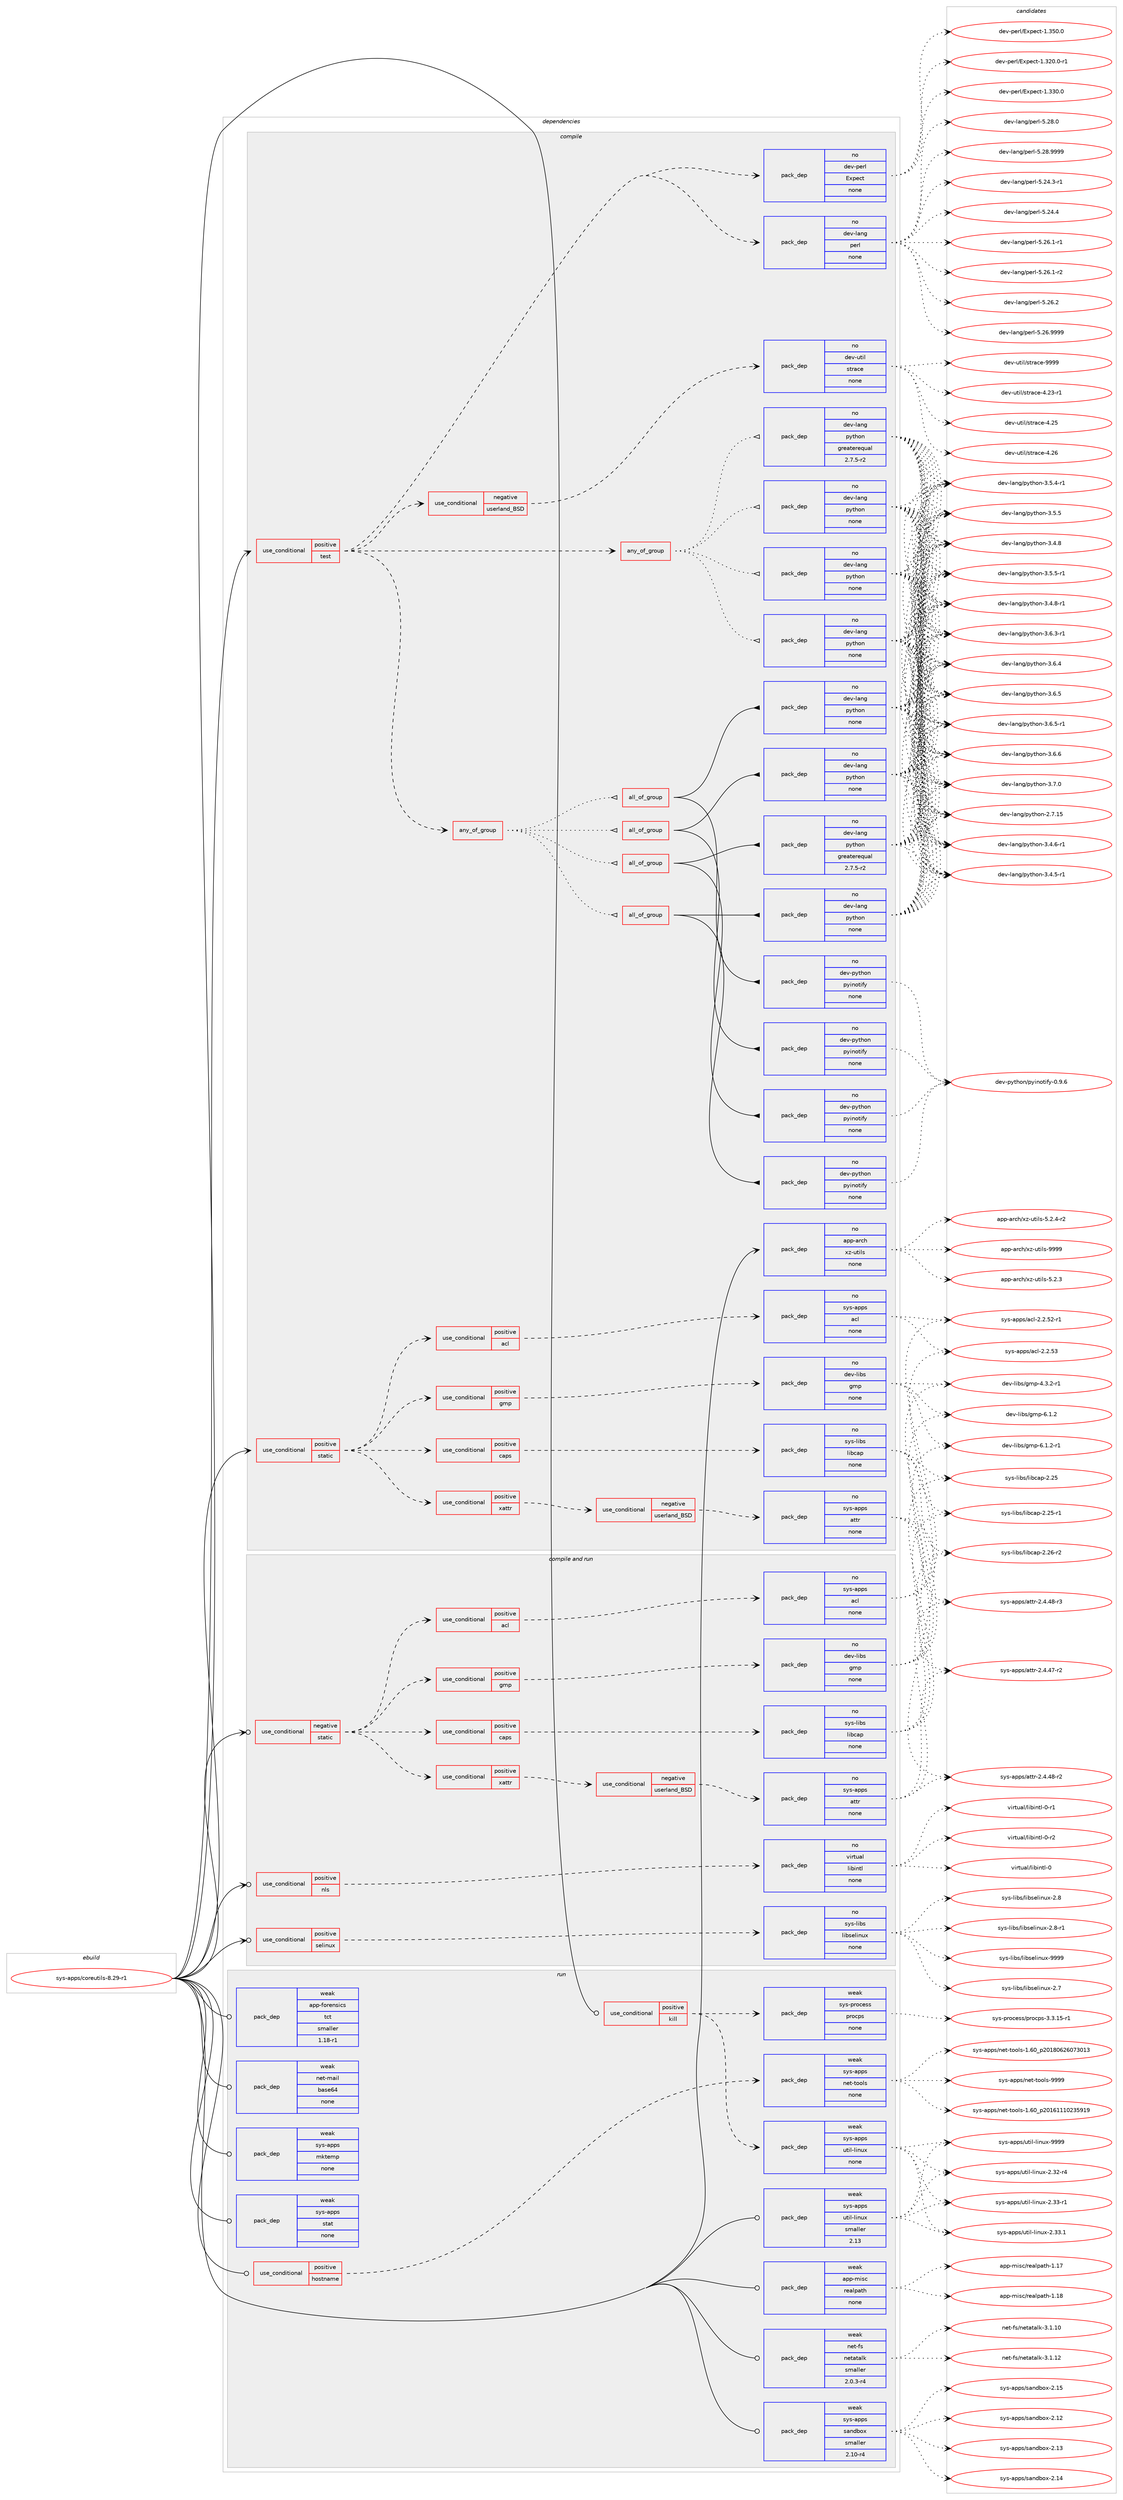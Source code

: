 digraph prolog {

# *************
# Graph options
# *************

newrank=true;
concentrate=true;
compound=true;
graph [rankdir=LR,fontname=Helvetica,fontsize=10,ranksep=1.5];#, ranksep=2.5, nodesep=0.2];
edge  [arrowhead=vee];
node  [fontname=Helvetica,fontsize=10];

# **********
# The ebuild
# **********

subgraph cluster_leftcol {
color=gray;
rank=same;
label=<<i>ebuild</i>>;
id [label="sys-apps/coreutils-8.29-r1", color=red, width=4, href="../sys-apps/coreutils-8.29-r1.svg"];
}

# ****************
# The dependencies
# ****************

subgraph cluster_midcol {
color=gray;
label=<<i>dependencies</i>>;
subgraph cluster_compile {
fillcolor="#eeeeee";
style=filled;
label=<<i>compile</i>>;
subgraph cond943 {
dependency6401 [label=<<TABLE BORDER="0" CELLBORDER="1" CELLSPACING="0" CELLPADDING="4"><TR><TD ROWSPAN="3" CELLPADDING="10">use_conditional</TD></TR><TR><TD>positive</TD></TR><TR><TD>static</TD></TR></TABLE>>, shape=none, color=red];
subgraph cond944 {
dependency6402 [label=<<TABLE BORDER="0" CELLBORDER="1" CELLSPACING="0" CELLPADDING="4"><TR><TD ROWSPAN="3" CELLPADDING="10">use_conditional</TD></TR><TR><TD>positive</TD></TR><TR><TD>acl</TD></TR></TABLE>>, shape=none, color=red];
subgraph pack5321 {
dependency6403 [label=<<TABLE BORDER="0" CELLBORDER="1" CELLSPACING="0" CELLPADDING="4" WIDTH="220"><TR><TD ROWSPAN="6" CELLPADDING="30">pack_dep</TD></TR><TR><TD WIDTH="110">no</TD></TR><TR><TD>sys-apps</TD></TR><TR><TD>acl</TD></TR><TR><TD>none</TD></TR><TR><TD></TD></TR></TABLE>>, shape=none, color=blue];
}
dependency6402:e -> dependency6403:w [weight=20,style="dashed",arrowhead="vee"];
}
dependency6401:e -> dependency6402:w [weight=20,style="dashed",arrowhead="vee"];
subgraph cond945 {
dependency6404 [label=<<TABLE BORDER="0" CELLBORDER="1" CELLSPACING="0" CELLPADDING="4"><TR><TD ROWSPAN="3" CELLPADDING="10">use_conditional</TD></TR><TR><TD>positive</TD></TR><TR><TD>caps</TD></TR></TABLE>>, shape=none, color=red];
subgraph pack5322 {
dependency6405 [label=<<TABLE BORDER="0" CELLBORDER="1" CELLSPACING="0" CELLPADDING="4" WIDTH="220"><TR><TD ROWSPAN="6" CELLPADDING="30">pack_dep</TD></TR><TR><TD WIDTH="110">no</TD></TR><TR><TD>sys-libs</TD></TR><TR><TD>libcap</TD></TR><TR><TD>none</TD></TR><TR><TD></TD></TR></TABLE>>, shape=none, color=blue];
}
dependency6404:e -> dependency6405:w [weight=20,style="dashed",arrowhead="vee"];
}
dependency6401:e -> dependency6404:w [weight=20,style="dashed",arrowhead="vee"];
subgraph cond946 {
dependency6406 [label=<<TABLE BORDER="0" CELLBORDER="1" CELLSPACING="0" CELLPADDING="4"><TR><TD ROWSPAN="3" CELLPADDING="10">use_conditional</TD></TR><TR><TD>positive</TD></TR><TR><TD>gmp</TD></TR></TABLE>>, shape=none, color=red];
subgraph pack5323 {
dependency6407 [label=<<TABLE BORDER="0" CELLBORDER="1" CELLSPACING="0" CELLPADDING="4" WIDTH="220"><TR><TD ROWSPAN="6" CELLPADDING="30">pack_dep</TD></TR><TR><TD WIDTH="110">no</TD></TR><TR><TD>dev-libs</TD></TR><TR><TD>gmp</TD></TR><TR><TD>none</TD></TR><TR><TD></TD></TR></TABLE>>, shape=none, color=blue];
}
dependency6406:e -> dependency6407:w [weight=20,style="dashed",arrowhead="vee"];
}
dependency6401:e -> dependency6406:w [weight=20,style="dashed",arrowhead="vee"];
subgraph cond947 {
dependency6408 [label=<<TABLE BORDER="0" CELLBORDER="1" CELLSPACING="0" CELLPADDING="4"><TR><TD ROWSPAN="3" CELLPADDING="10">use_conditional</TD></TR><TR><TD>positive</TD></TR><TR><TD>xattr</TD></TR></TABLE>>, shape=none, color=red];
subgraph cond948 {
dependency6409 [label=<<TABLE BORDER="0" CELLBORDER="1" CELLSPACING="0" CELLPADDING="4"><TR><TD ROWSPAN="3" CELLPADDING="10">use_conditional</TD></TR><TR><TD>negative</TD></TR><TR><TD>userland_BSD</TD></TR></TABLE>>, shape=none, color=red];
subgraph pack5324 {
dependency6410 [label=<<TABLE BORDER="0" CELLBORDER="1" CELLSPACING="0" CELLPADDING="4" WIDTH="220"><TR><TD ROWSPAN="6" CELLPADDING="30">pack_dep</TD></TR><TR><TD WIDTH="110">no</TD></TR><TR><TD>sys-apps</TD></TR><TR><TD>attr</TD></TR><TR><TD>none</TD></TR><TR><TD></TD></TR></TABLE>>, shape=none, color=blue];
}
dependency6409:e -> dependency6410:w [weight=20,style="dashed",arrowhead="vee"];
}
dependency6408:e -> dependency6409:w [weight=20,style="dashed",arrowhead="vee"];
}
dependency6401:e -> dependency6408:w [weight=20,style="dashed",arrowhead="vee"];
}
id:e -> dependency6401:w [weight=20,style="solid",arrowhead="vee"];
subgraph cond949 {
dependency6411 [label=<<TABLE BORDER="0" CELLBORDER="1" CELLSPACING="0" CELLPADDING="4"><TR><TD ROWSPAN="3" CELLPADDING="10">use_conditional</TD></TR><TR><TD>positive</TD></TR><TR><TD>test</TD></TR></TABLE>>, shape=none, color=red];
subgraph pack5325 {
dependency6412 [label=<<TABLE BORDER="0" CELLBORDER="1" CELLSPACING="0" CELLPADDING="4" WIDTH="220"><TR><TD ROWSPAN="6" CELLPADDING="30">pack_dep</TD></TR><TR><TD WIDTH="110">no</TD></TR><TR><TD>dev-lang</TD></TR><TR><TD>perl</TD></TR><TR><TD>none</TD></TR><TR><TD></TD></TR></TABLE>>, shape=none, color=blue];
}
dependency6411:e -> dependency6412:w [weight=20,style="dashed",arrowhead="vee"];
subgraph pack5326 {
dependency6413 [label=<<TABLE BORDER="0" CELLBORDER="1" CELLSPACING="0" CELLPADDING="4" WIDTH="220"><TR><TD ROWSPAN="6" CELLPADDING="30">pack_dep</TD></TR><TR><TD WIDTH="110">no</TD></TR><TR><TD>dev-perl</TD></TR><TR><TD>Expect</TD></TR><TR><TD>none</TD></TR><TR><TD></TD></TR></TABLE>>, shape=none, color=blue];
}
dependency6411:e -> dependency6413:w [weight=20,style="dashed",arrowhead="vee"];
subgraph cond950 {
dependency6414 [label=<<TABLE BORDER="0" CELLBORDER="1" CELLSPACING="0" CELLPADDING="4"><TR><TD ROWSPAN="3" CELLPADDING="10">use_conditional</TD></TR><TR><TD>negative</TD></TR><TR><TD>userland_BSD</TD></TR></TABLE>>, shape=none, color=red];
subgraph pack5327 {
dependency6415 [label=<<TABLE BORDER="0" CELLBORDER="1" CELLSPACING="0" CELLPADDING="4" WIDTH="220"><TR><TD ROWSPAN="6" CELLPADDING="30">pack_dep</TD></TR><TR><TD WIDTH="110">no</TD></TR><TR><TD>dev-util</TD></TR><TR><TD>strace</TD></TR><TR><TD>none</TD></TR><TR><TD></TD></TR></TABLE>>, shape=none, color=blue];
}
dependency6414:e -> dependency6415:w [weight=20,style="dashed",arrowhead="vee"];
}
dependency6411:e -> dependency6414:w [weight=20,style="dashed",arrowhead="vee"];
subgraph any136 {
dependency6416 [label=<<TABLE BORDER="0" CELLBORDER="1" CELLSPACING="0" CELLPADDING="4"><TR><TD CELLPADDING="10">any_of_group</TD></TR></TABLE>>, shape=none, color=red];subgraph pack5328 {
dependency6417 [label=<<TABLE BORDER="0" CELLBORDER="1" CELLSPACING="0" CELLPADDING="4" WIDTH="220"><TR><TD ROWSPAN="6" CELLPADDING="30">pack_dep</TD></TR><TR><TD WIDTH="110">no</TD></TR><TR><TD>dev-lang</TD></TR><TR><TD>python</TD></TR><TR><TD>none</TD></TR><TR><TD></TD></TR></TABLE>>, shape=none, color=blue];
}
dependency6416:e -> dependency6417:w [weight=20,style="dotted",arrowhead="oinv"];
subgraph pack5329 {
dependency6418 [label=<<TABLE BORDER="0" CELLBORDER="1" CELLSPACING="0" CELLPADDING="4" WIDTH="220"><TR><TD ROWSPAN="6" CELLPADDING="30">pack_dep</TD></TR><TR><TD WIDTH="110">no</TD></TR><TR><TD>dev-lang</TD></TR><TR><TD>python</TD></TR><TR><TD>none</TD></TR><TR><TD></TD></TR></TABLE>>, shape=none, color=blue];
}
dependency6416:e -> dependency6418:w [weight=20,style="dotted",arrowhead="oinv"];
subgraph pack5330 {
dependency6419 [label=<<TABLE BORDER="0" CELLBORDER="1" CELLSPACING="0" CELLPADDING="4" WIDTH="220"><TR><TD ROWSPAN="6" CELLPADDING="30">pack_dep</TD></TR><TR><TD WIDTH="110">no</TD></TR><TR><TD>dev-lang</TD></TR><TR><TD>python</TD></TR><TR><TD>none</TD></TR><TR><TD></TD></TR></TABLE>>, shape=none, color=blue];
}
dependency6416:e -> dependency6419:w [weight=20,style="dotted",arrowhead="oinv"];
subgraph pack5331 {
dependency6420 [label=<<TABLE BORDER="0" CELLBORDER="1" CELLSPACING="0" CELLPADDING="4" WIDTH="220"><TR><TD ROWSPAN="6" CELLPADDING="30">pack_dep</TD></TR><TR><TD WIDTH="110">no</TD></TR><TR><TD>dev-lang</TD></TR><TR><TD>python</TD></TR><TR><TD>greaterequal</TD></TR><TR><TD>2.7.5-r2</TD></TR></TABLE>>, shape=none, color=blue];
}
dependency6416:e -> dependency6420:w [weight=20,style="dotted",arrowhead="oinv"];
}
dependency6411:e -> dependency6416:w [weight=20,style="dashed",arrowhead="vee"];
subgraph any137 {
dependency6421 [label=<<TABLE BORDER="0" CELLBORDER="1" CELLSPACING="0" CELLPADDING="4"><TR><TD CELLPADDING="10">any_of_group</TD></TR></TABLE>>, shape=none, color=red];subgraph all4 {
dependency6422 [label=<<TABLE BORDER="0" CELLBORDER="1" CELLSPACING="0" CELLPADDING="4"><TR><TD CELLPADDING="10">all_of_group</TD></TR></TABLE>>, shape=none, color=red];subgraph pack5332 {
dependency6423 [label=<<TABLE BORDER="0" CELLBORDER="1" CELLSPACING="0" CELLPADDING="4" WIDTH="220"><TR><TD ROWSPAN="6" CELLPADDING="30">pack_dep</TD></TR><TR><TD WIDTH="110">no</TD></TR><TR><TD>dev-lang</TD></TR><TR><TD>python</TD></TR><TR><TD>none</TD></TR><TR><TD></TD></TR></TABLE>>, shape=none, color=blue];
}
dependency6422:e -> dependency6423:w [weight=20,style="solid",arrowhead="inv"];
subgraph pack5333 {
dependency6424 [label=<<TABLE BORDER="0" CELLBORDER="1" CELLSPACING="0" CELLPADDING="4" WIDTH="220"><TR><TD ROWSPAN="6" CELLPADDING="30">pack_dep</TD></TR><TR><TD WIDTH="110">no</TD></TR><TR><TD>dev-python</TD></TR><TR><TD>pyinotify</TD></TR><TR><TD>none</TD></TR><TR><TD></TD></TR></TABLE>>, shape=none, color=blue];
}
dependency6422:e -> dependency6424:w [weight=20,style="solid",arrowhead="inv"];
}
dependency6421:e -> dependency6422:w [weight=20,style="dotted",arrowhead="oinv"];
subgraph all5 {
dependency6425 [label=<<TABLE BORDER="0" CELLBORDER="1" CELLSPACING="0" CELLPADDING="4"><TR><TD CELLPADDING="10">all_of_group</TD></TR></TABLE>>, shape=none, color=red];subgraph pack5334 {
dependency6426 [label=<<TABLE BORDER="0" CELLBORDER="1" CELLSPACING="0" CELLPADDING="4" WIDTH="220"><TR><TD ROWSPAN="6" CELLPADDING="30">pack_dep</TD></TR><TR><TD WIDTH="110">no</TD></TR><TR><TD>dev-lang</TD></TR><TR><TD>python</TD></TR><TR><TD>none</TD></TR><TR><TD></TD></TR></TABLE>>, shape=none, color=blue];
}
dependency6425:e -> dependency6426:w [weight=20,style="solid",arrowhead="inv"];
subgraph pack5335 {
dependency6427 [label=<<TABLE BORDER="0" CELLBORDER="1" CELLSPACING="0" CELLPADDING="4" WIDTH="220"><TR><TD ROWSPAN="6" CELLPADDING="30">pack_dep</TD></TR><TR><TD WIDTH="110">no</TD></TR><TR><TD>dev-python</TD></TR><TR><TD>pyinotify</TD></TR><TR><TD>none</TD></TR><TR><TD></TD></TR></TABLE>>, shape=none, color=blue];
}
dependency6425:e -> dependency6427:w [weight=20,style="solid",arrowhead="inv"];
}
dependency6421:e -> dependency6425:w [weight=20,style="dotted",arrowhead="oinv"];
subgraph all6 {
dependency6428 [label=<<TABLE BORDER="0" CELLBORDER="1" CELLSPACING="0" CELLPADDING="4"><TR><TD CELLPADDING="10">all_of_group</TD></TR></TABLE>>, shape=none, color=red];subgraph pack5336 {
dependency6429 [label=<<TABLE BORDER="0" CELLBORDER="1" CELLSPACING="0" CELLPADDING="4" WIDTH="220"><TR><TD ROWSPAN="6" CELLPADDING="30">pack_dep</TD></TR><TR><TD WIDTH="110">no</TD></TR><TR><TD>dev-lang</TD></TR><TR><TD>python</TD></TR><TR><TD>none</TD></TR><TR><TD></TD></TR></TABLE>>, shape=none, color=blue];
}
dependency6428:e -> dependency6429:w [weight=20,style="solid",arrowhead="inv"];
subgraph pack5337 {
dependency6430 [label=<<TABLE BORDER="0" CELLBORDER="1" CELLSPACING="0" CELLPADDING="4" WIDTH="220"><TR><TD ROWSPAN="6" CELLPADDING="30">pack_dep</TD></TR><TR><TD WIDTH="110">no</TD></TR><TR><TD>dev-python</TD></TR><TR><TD>pyinotify</TD></TR><TR><TD>none</TD></TR><TR><TD></TD></TR></TABLE>>, shape=none, color=blue];
}
dependency6428:e -> dependency6430:w [weight=20,style="solid",arrowhead="inv"];
}
dependency6421:e -> dependency6428:w [weight=20,style="dotted",arrowhead="oinv"];
subgraph all7 {
dependency6431 [label=<<TABLE BORDER="0" CELLBORDER="1" CELLSPACING="0" CELLPADDING="4"><TR><TD CELLPADDING="10">all_of_group</TD></TR></TABLE>>, shape=none, color=red];subgraph pack5338 {
dependency6432 [label=<<TABLE BORDER="0" CELLBORDER="1" CELLSPACING="0" CELLPADDING="4" WIDTH="220"><TR><TD ROWSPAN="6" CELLPADDING="30">pack_dep</TD></TR><TR><TD WIDTH="110">no</TD></TR><TR><TD>dev-lang</TD></TR><TR><TD>python</TD></TR><TR><TD>greaterequal</TD></TR><TR><TD>2.7.5-r2</TD></TR></TABLE>>, shape=none, color=blue];
}
dependency6431:e -> dependency6432:w [weight=20,style="solid",arrowhead="inv"];
subgraph pack5339 {
dependency6433 [label=<<TABLE BORDER="0" CELLBORDER="1" CELLSPACING="0" CELLPADDING="4" WIDTH="220"><TR><TD ROWSPAN="6" CELLPADDING="30">pack_dep</TD></TR><TR><TD WIDTH="110">no</TD></TR><TR><TD>dev-python</TD></TR><TR><TD>pyinotify</TD></TR><TR><TD>none</TD></TR><TR><TD></TD></TR></TABLE>>, shape=none, color=blue];
}
dependency6431:e -> dependency6433:w [weight=20,style="solid",arrowhead="inv"];
}
dependency6421:e -> dependency6431:w [weight=20,style="dotted",arrowhead="oinv"];
}
dependency6411:e -> dependency6421:w [weight=20,style="dashed",arrowhead="vee"];
}
id:e -> dependency6411:w [weight=20,style="solid",arrowhead="vee"];
subgraph pack5340 {
dependency6434 [label=<<TABLE BORDER="0" CELLBORDER="1" CELLSPACING="0" CELLPADDING="4" WIDTH="220"><TR><TD ROWSPAN="6" CELLPADDING="30">pack_dep</TD></TR><TR><TD WIDTH="110">no</TD></TR><TR><TD>app-arch</TD></TR><TR><TD>xz-utils</TD></TR><TR><TD>none</TD></TR><TR><TD></TD></TR></TABLE>>, shape=none, color=blue];
}
id:e -> dependency6434:w [weight=20,style="solid",arrowhead="vee"];
}
subgraph cluster_compileandrun {
fillcolor="#eeeeee";
style=filled;
label=<<i>compile and run</i>>;
subgraph cond951 {
dependency6435 [label=<<TABLE BORDER="0" CELLBORDER="1" CELLSPACING="0" CELLPADDING="4"><TR><TD ROWSPAN="3" CELLPADDING="10">use_conditional</TD></TR><TR><TD>negative</TD></TR><TR><TD>static</TD></TR></TABLE>>, shape=none, color=red];
subgraph cond952 {
dependency6436 [label=<<TABLE BORDER="0" CELLBORDER="1" CELLSPACING="0" CELLPADDING="4"><TR><TD ROWSPAN="3" CELLPADDING="10">use_conditional</TD></TR><TR><TD>positive</TD></TR><TR><TD>acl</TD></TR></TABLE>>, shape=none, color=red];
subgraph pack5341 {
dependency6437 [label=<<TABLE BORDER="0" CELLBORDER="1" CELLSPACING="0" CELLPADDING="4" WIDTH="220"><TR><TD ROWSPAN="6" CELLPADDING="30">pack_dep</TD></TR><TR><TD WIDTH="110">no</TD></TR><TR><TD>sys-apps</TD></TR><TR><TD>acl</TD></TR><TR><TD>none</TD></TR><TR><TD></TD></TR></TABLE>>, shape=none, color=blue];
}
dependency6436:e -> dependency6437:w [weight=20,style="dashed",arrowhead="vee"];
}
dependency6435:e -> dependency6436:w [weight=20,style="dashed",arrowhead="vee"];
subgraph cond953 {
dependency6438 [label=<<TABLE BORDER="0" CELLBORDER="1" CELLSPACING="0" CELLPADDING="4"><TR><TD ROWSPAN="3" CELLPADDING="10">use_conditional</TD></TR><TR><TD>positive</TD></TR><TR><TD>caps</TD></TR></TABLE>>, shape=none, color=red];
subgraph pack5342 {
dependency6439 [label=<<TABLE BORDER="0" CELLBORDER="1" CELLSPACING="0" CELLPADDING="4" WIDTH="220"><TR><TD ROWSPAN="6" CELLPADDING="30">pack_dep</TD></TR><TR><TD WIDTH="110">no</TD></TR><TR><TD>sys-libs</TD></TR><TR><TD>libcap</TD></TR><TR><TD>none</TD></TR><TR><TD></TD></TR></TABLE>>, shape=none, color=blue];
}
dependency6438:e -> dependency6439:w [weight=20,style="dashed",arrowhead="vee"];
}
dependency6435:e -> dependency6438:w [weight=20,style="dashed",arrowhead="vee"];
subgraph cond954 {
dependency6440 [label=<<TABLE BORDER="0" CELLBORDER="1" CELLSPACING="0" CELLPADDING="4"><TR><TD ROWSPAN="3" CELLPADDING="10">use_conditional</TD></TR><TR><TD>positive</TD></TR><TR><TD>gmp</TD></TR></TABLE>>, shape=none, color=red];
subgraph pack5343 {
dependency6441 [label=<<TABLE BORDER="0" CELLBORDER="1" CELLSPACING="0" CELLPADDING="4" WIDTH="220"><TR><TD ROWSPAN="6" CELLPADDING="30">pack_dep</TD></TR><TR><TD WIDTH="110">no</TD></TR><TR><TD>dev-libs</TD></TR><TR><TD>gmp</TD></TR><TR><TD>none</TD></TR><TR><TD></TD></TR></TABLE>>, shape=none, color=blue];
}
dependency6440:e -> dependency6441:w [weight=20,style="dashed",arrowhead="vee"];
}
dependency6435:e -> dependency6440:w [weight=20,style="dashed",arrowhead="vee"];
subgraph cond955 {
dependency6442 [label=<<TABLE BORDER="0" CELLBORDER="1" CELLSPACING="0" CELLPADDING="4"><TR><TD ROWSPAN="3" CELLPADDING="10">use_conditional</TD></TR><TR><TD>positive</TD></TR><TR><TD>xattr</TD></TR></TABLE>>, shape=none, color=red];
subgraph cond956 {
dependency6443 [label=<<TABLE BORDER="0" CELLBORDER="1" CELLSPACING="0" CELLPADDING="4"><TR><TD ROWSPAN="3" CELLPADDING="10">use_conditional</TD></TR><TR><TD>negative</TD></TR><TR><TD>userland_BSD</TD></TR></TABLE>>, shape=none, color=red];
subgraph pack5344 {
dependency6444 [label=<<TABLE BORDER="0" CELLBORDER="1" CELLSPACING="0" CELLPADDING="4" WIDTH="220"><TR><TD ROWSPAN="6" CELLPADDING="30">pack_dep</TD></TR><TR><TD WIDTH="110">no</TD></TR><TR><TD>sys-apps</TD></TR><TR><TD>attr</TD></TR><TR><TD>none</TD></TR><TR><TD></TD></TR></TABLE>>, shape=none, color=blue];
}
dependency6443:e -> dependency6444:w [weight=20,style="dashed",arrowhead="vee"];
}
dependency6442:e -> dependency6443:w [weight=20,style="dashed",arrowhead="vee"];
}
dependency6435:e -> dependency6442:w [weight=20,style="dashed",arrowhead="vee"];
}
id:e -> dependency6435:w [weight=20,style="solid",arrowhead="odotvee"];
subgraph cond957 {
dependency6445 [label=<<TABLE BORDER="0" CELLBORDER="1" CELLSPACING="0" CELLPADDING="4"><TR><TD ROWSPAN="3" CELLPADDING="10">use_conditional</TD></TR><TR><TD>positive</TD></TR><TR><TD>nls</TD></TR></TABLE>>, shape=none, color=red];
subgraph pack5345 {
dependency6446 [label=<<TABLE BORDER="0" CELLBORDER="1" CELLSPACING="0" CELLPADDING="4" WIDTH="220"><TR><TD ROWSPAN="6" CELLPADDING="30">pack_dep</TD></TR><TR><TD WIDTH="110">no</TD></TR><TR><TD>virtual</TD></TR><TR><TD>libintl</TD></TR><TR><TD>none</TD></TR><TR><TD></TD></TR></TABLE>>, shape=none, color=blue];
}
dependency6445:e -> dependency6446:w [weight=20,style="dashed",arrowhead="vee"];
}
id:e -> dependency6445:w [weight=20,style="solid",arrowhead="odotvee"];
subgraph cond958 {
dependency6447 [label=<<TABLE BORDER="0" CELLBORDER="1" CELLSPACING="0" CELLPADDING="4"><TR><TD ROWSPAN="3" CELLPADDING="10">use_conditional</TD></TR><TR><TD>positive</TD></TR><TR><TD>selinux</TD></TR></TABLE>>, shape=none, color=red];
subgraph pack5346 {
dependency6448 [label=<<TABLE BORDER="0" CELLBORDER="1" CELLSPACING="0" CELLPADDING="4" WIDTH="220"><TR><TD ROWSPAN="6" CELLPADDING="30">pack_dep</TD></TR><TR><TD WIDTH="110">no</TD></TR><TR><TD>sys-libs</TD></TR><TR><TD>libselinux</TD></TR><TR><TD>none</TD></TR><TR><TD></TD></TR></TABLE>>, shape=none, color=blue];
}
dependency6447:e -> dependency6448:w [weight=20,style="dashed",arrowhead="vee"];
}
id:e -> dependency6447:w [weight=20,style="solid",arrowhead="odotvee"];
}
subgraph cluster_run {
fillcolor="#eeeeee";
style=filled;
label=<<i>run</i>>;
subgraph cond959 {
dependency6449 [label=<<TABLE BORDER="0" CELLBORDER="1" CELLSPACING="0" CELLPADDING="4"><TR><TD ROWSPAN="3" CELLPADDING="10">use_conditional</TD></TR><TR><TD>positive</TD></TR><TR><TD>hostname</TD></TR></TABLE>>, shape=none, color=red];
subgraph pack5347 {
dependency6450 [label=<<TABLE BORDER="0" CELLBORDER="1" CELLSPACING="0" CELLPADDING="4" WIDTH="220"><TR><TD ROWSPAN="6" CELLPADDING="30">pack_dep</TD></TR><TR><TD WIDTH="110">weak</TD></TR><TR><TD>sys-apps</TD></TR><TR><TD>net-tools</TD></TR><TR><TD>none</TD></TR><TR><TD></TD></TR></TABLE>>, shape=none, color=blue];
}
dependency6449:e -> dependency6450:w [weight=20,style="dashed",arrowhead="vee"];
}
id:e -> dependency6449:w [weight=20,style="solid",arrowhead="odot"];
subgraph cond960 {
dependency6451 [label=<<TABLE BORDER="0" CELLBORDER="1" CELLSPACING="0" CELLPADDING="4"><TR><TD ROWSPAN="3" CELLPADDING="10">use_conditional</TD></TR><TR><TD>positive</TD></TR><TR><TD>kill</TD></TR></TABLE>>, shape=none, color=red];
subgraph pack5348 {
dependency6452 [label=<<TABLE BORDER="0" CELLBORDER="1" CELLSPACING="0" CELLPADDING="4" WIDTH="220"><TR><TD ROWSPAN="6" CELLPADDING="30">pack_dep</TD></TR><TR><TD WIDTH="110">weak</TD></TR><TR><TD>sys-apps</TD></TR><TR><TD>util-linux</TD></TR><TR><TD>none</TD></TR><TR><TD></TD></TR></TABLE>>, shape=none, color=blue];
}
dependency6451:e -> dependency6452:w [weight=20,style="dashed",arrowhead="vee"];
subgraph pack5349 {
dependency6453 [label=<<TABLE BORDER="0" CELLBORDER="1" CELLSPACING="0" CELLPADDING="4" WIDTH="220"><TR><TD ROWSPAN="6" CELLPADDING="30">pack_dep</TD></TR><TR><TD WIDTH="110">weak</TD></TR><TR><TD>sys-process</TD></TR><TR><TD>procps</TD></TR><TR><TD>none</TD></TR><TR><TD></TD></TR></TABLE>>, shape=none, color=blue];
}
dependency6451:e -> dependency6453:w [weight=20,style="dashed",arrowhead="vee"];
}
id:e -> dependency6451:w [weight=20,style="solid",arrowhead="odot"];
subgraph pack5350 {
dependency6454 [label=<<TABLE BORDER="0" CELLBORDER="1" CELLSPACING="0" CELLPADDING="4" WIDTH="220"><TR><TD ROWSPAN="6" CELLPADDING="30">pack_dep</TD></TR><TR><TD WIDTH="110">weak</TD></TR><TR><TD>app-forensics</TD></TR><TR><TD>tct</TD></TR><TR><TD>smaller</TD></TR><TR><TD>1.18-r1</TD></TR></TABLE>>, shape=none, color=blue];
}
id:e -> dependency6454:w [weight=20,style="solid",arrowhead="odot"];
subgraph pack5351 {
dependency6455 [label=<<TABLE BORDER="0" CELLBORDER="1" CELLSPACING="0" CELLPADDING="4" WIDTH="220"><TR><TD ROWSPAN="6" CELLPADDING="30">pack_dep</TD></TR><TR><TD WIDTH="110">weak</TD></TR><TR><TD>app-misc</TD></TR><TR><TD>realpath</TD></TR><TR><TD>none</TD></TR><TR><TD></TD></TR></TABLE>>, shape=none, color=blue];
}
id:e -> dependency6455:w [weight=20,style="solid",arrowhead="odot"];
subgraph pack5352 {
dependency6456 [label=<<TABLE BORDER="0" CELLBORDER="1" CELLSPACING="0" CELLPADDING="4" WIDTH="220"><TR><TD ROWSPAN="6" CELLPADDING="30">pack_dep</TD></TR><TR><TD WIDTH="110">weak</TD></TR><TR><TD>net-fs</TD></TR><TR><TD>netatalk</TD></TR><TR><TD>smaller</TD></TR><TR><TD>2.0.3-r4</TD></TR></TABLE>>, shape=none, color=blue];
}
id:e -> dependency6456:w [weight=20,style="solid",arrowhead="odot"];
subgraph pack5353 {
dependency6457 [label=<<TABLE BORDER="0" CELLBORDER="1" CELLSPACING="0" CELLPADDING="4" WIDTH="220"><TR><TD ROWSPAN="6" CELLPADDING="30">pack_dep</TD></TR><TR><TD WIDTH="110">weak</TD></TR><TR><TD>net-mail</TD></TR><TR><TD>base64</TD></TR><TR><TD>none</TD></TR><TR><TD></TD></TR></TABLE>>, shape=none, color=blue];
}
id:e -> dependency6457:w [weight=20,style="solid",arrowhead="odot"];
subgraph pack5354 {
dependency6458 [label=<<TABLE BORDER="0" CELLBORDER="1" CELLSPACING="0" CELLPADDING="4" WIDTH="220"><TR><TD ROWSPAN="6" CELLPADDING="30">pack_dep</TD></TR><TR><TD WIDTH="110">weak</TD></TR><TR><TD>sys-apps</TD></TR><TR><TD>mktemp</TD></TR><TR><TD>none</TD></TR><TR><TD></TD></TR></TABLE>>, shape=none, color=blue];
}
id:e -> dependency6458:w [weight=20,style="solid",arrowhead="odot"];
subgraph pack5355 {
dependency6459 [label=<<TABLE BORDER="0" CELLBORDER="1" CELLSPACING="0" CELLPADDING="4" WIDTH="220"><TR><TD ROWSPAN="6" CELLPADDING="30">pack_dep</TD></TR><TR><TD WIDTH="110">weak</TD></TR><TR><TD>sys-apps</TD></TR><TR><TD>sandbox</TD></TR><TR><TD>smaller</TD></TR><TR><TD>2.10-r4</TD></TR></TABLE>>, shape=none, color=blue];
}
id:e -> dependency6459:w [weight=20,style="solid",arrowhead="odot"];
subgraph pack5356 {
dependency6460 [label=<<TABLE BORDER="0" CELLBORDER="1" CELLSPACING="0" CELLPADDING="4" WIDTH="220"><TR><TD ROWSPAN="6" CELLPADDING="30">pack_dep</TD></TR><TR><TD WIDTH="110">weak</TD></TR><TR><TD>sys-apps</TD></TR><TR><TD>stat</TD></TR><TR><TD>none</TD></TR><TR><TD></TD></TR></TABLE>>, shape=none, color=blue];
}
id:e -> dependency6460:w [weight=20,style="solid",arrowhead="odot"];
subgraph pack5357 {
dependency6461 [label=<<TABLE BORDER="0" CELLBORDER="1" CELLSPACING="0" CELLPADDING="4" WIDTH="220"><TR><TD ROWSPAN="6" CELLPADDING="30">pack_dep</TD></TR><TR><TD WIDTH="110">weak</TD></TR><TR><TD>sys-apps</TD></TR><TR><TD>util-linux</TD></TR><TR><TD>smaller</TD></TR><TR><TD>2.13</TD></TR></TABLE>>, shape=none, color=blue];
}
id:e -> dependency6461:w [weight=20,style="solid",arrowhead="odot"];
}
}

# **************
# The candidates
# **************

subgraph cluster_choices {
rank=same;
color=gray;
label=<<i>candidates</i>>;

subgraph choice5321 {
color=black;
nodesep=1;
choice1151211154597112112115479799108455046504653504511449 [label="sys-apps/acl-2.2.52-r1", color=red, width=4,href="../sys-apps/acl-2.2.52-r1.svg"];
choice115121115459711211211547979910845504650465351 [label="sys-apps/acl-2.2.53", color=red, width=4,href="../sys-apps/acl-2.2.53.svg"];
dependency6403:e -> choice1151211154597112112115479799108455046504653504511449:w [style=dotted,weight="100"];
dependency6403:e -> choice115121115459711211211547979910845504650465351:w [style=dotted,weight="100"];
}
subgraph choice5322 {
color=black;
nodesep=1;
choice1151211154510810598115471081059899971124550465053 [label="sys-libs/libcap-2.25", color=red, width=4,href="../sys-libs/libcap-2.25.svg"];
choice11512111545108105981154710810598999711245504650534511449 [label="sys-libs/libcap-2.25-r1", color=red, width=4,href="../sys-libs/libcap-2.25-r1.svg"];
choice11512111545108105981154710810598999711245504650544511450 [label="sys-libs/libcap-2.26-r2", color=red, width=4,href="../sys-libs/libcap-2.26-r2.svg"];
dependency6405:e -> choice1151211154510810598115471081059899971124550465053:w [style=dotted,weight="100"];
dependency6405:e -> choice11512111545108105981154710810598999711245504650534511449:w [style=dotted,weight="100"];
dependency6405:e -> choice11512111545108105981154710810598999711245504650544511450:w [style=dotted,weight="100"];
}
subgraph choice5323 {
color=black;
nodesep=1;
choice1001011184510810598115471031091124552465146504511449 [label="dev-libs/gmp-4.3.2-r1", color=red, width=4,href="../dev-libs/gmp-4.3.2-r1.svg"];
choice100101118451081059811547103109112455446494650 [label="dev-libs/gmp-6.1.2", color=red, width=4,href="../dev-libs/gmp-6.1.2.svg"];
choice1001011184510810598115471031091124554464946504511449 [label="dev-libs/gmp-6.1.2-r1", color=red, width=4,href="../dev-libs/gmp-6.1.2-r1.svg"];
dependency6407:e -> choice1001011184510810598115471031091124552465146504511449:w [style=dotted,weight="100"];
dependency6407:e -> choice100101118451081059811547103109112455446494650:w [style=dotted,weight="100"];
dependency6407:e -> choice1001011184510810598115471031091124554464946504511449:w [style=dotted,weight="100"];
}
subgraph choice5324 {
color=black;
nodesep=1;
choice11512111545971121121154797116116114455046524652554511450 [label="sys-apps/attr-2.4.47-r2", color=red, width=4,href="../sys-apps/attr-2.4.47-r2.svg"];
choice11512111545971121121154797116116114455046524652564511450 [label="sys-apps/attr-2.4.48-r2", color=red, width=4,href="../sys-apps/attr-2.4.48-r2.svg"];
choice11512111545971121121154797116116114455046524652564511451 [label="sys-apps/attr-2.4.48-r3", color=red, width=4,href="../sys-apps/attr-2.4.48-r3.svg"];
dependency6410:e -> choice11512111545971121121154797116116114455046524652554511450:w [style=dotted,weight="100"];
dependency6410:e -> choice11512111545971121121154797116116114455046524652564511450:w [style=dotted,weight="100"];
dependency6410:e -> choice11512111545971121121154797116116114455046524652564511451:w [style=dotted,weight="100"];
}
subgraph choice5325 {
color=black;
nodesep=1;
choice100101118451089711010347112101114108455346505246514511449 [label="dev-lang/perl-5.24.3-r1", color=red, width=4,href="../dev-lang/perl-5.24.3-r1.svg"];
choice10010111845108971101034711210111410845534650524652 [label="dev-lang/perl-5.24.4", color=red, width=4,href="../dev-lang/perl-5.24.4.svg"];
choice100101118451089711010347112101114108455346505446494511449 [label="dev-lang/perl-5.26.1-r1", color=red, width=4,href="../dev-lang/perl-5.26.1-r1.svg"];
choice100101118451089711010347112101114108455346505446494511450 [label="dev-lang/perl-5.26.1-r2", color=red, width=4,href="../dev-lang/perl-5.26.1-r2.svg"];
choice10010111845108971101034711210111410845534650544650 [label="dev-lang/perl-5.26.2", color=red, width=4,href="../dev-lang/perl-5.26.2.svg"];
choice10010111845108971101034711210111410845534650544657575757 [label="dev-lang/perl-5.26.9999", color=red, width=4,href="../dev-lang/perl-5.26.9999.svg"];
choice10010111845108971101034711210111410845534650564648 [label="dev-lang/perl-5.28.0", color=red, width=4,href="../dev-lang/perl-5.28.0.svg"];
choice10010111845108971101034711210111410845534650564657575757 [label="dev-lang/perl-5.28.9999", color=red, width=4,href="../dev-lang/perl-5.28.9999.svg"];
dependency6412:e -> choice100101118451089711010347112101114108455346505246514511449:w [style=dotted,weight="100"];
dependency6412:e -> choice10010111845108971101034711210111410845534650524652:w [style=dotted,weight="100"];
dependency6412:e -> choice100101118451089711010347112101114108455346505446494511449:w [style=dotted,weight="100"];
dependency6412:e -> choice100101118451089711010347112101114108455346505446494511450:w [style=dotted,weight="100"];
dependency6412:e -> choice10010111845108971101034711210111410845534650544650:w [style=dotted,weight="100"];
dependency6412:e -> choice10010111845108971101034711210111410845534650544657575757:w [style=dotted,weight="100"];
dependency6412:e -> choice10010111845108971101034711210111410845534650564648:w [style=dotted,weight="100"];
dependency6412:e -> choice10010111845108971101034711210111410845534650564657575757:w [style=dotted,weight="100"];
}
subgraph choice5326 {
color=black;
nodesep=1;
choice1001011184511210111410847691201121019911645494651504846484511449 [label="dev-perl/Expect-1.320.0-r1", color=red, width=4,href="../dev-perl/Expect-1.320.0-r1.svg"];
choice100101118451121011141084769120112101991164549465151484648 [label="dev-perl/Expect-1.330.0", color=red, width=4,href="../dev-perl/Expect-1.330.0.svg"];
choice100101118451121011141084769120112101991164549465153484648 [label="dev-perl/Expect-1.350.0", color=red, width=4,href="../dev-perl/Expect-1.350.0.svg"];
dependency6413:e -> choice1001011184511210111410847691201121019911645494651504846484511449:w [style=dotted,weight="100"];
dependency6413:e -> choice100101118451121011141084769120112101991164549465151484648:w [style=dotted,weight="100"];
dependency6413:e -> choice100101118451121011141084769120112101991164549465153484648:w [style=dotted,weight="100"];
}
subgraph choice5327 {
color=black;
nodesep=1;
choice1001011184511711610510847115116114979910145524650514511449 [label="dev-util/strace-4.23-r1", color=red, width=4,href="../dev-util/strace-4.23-r1.svg"];
choice100101118451171161051084711511611497991014552465053 [label="dev-util/strace-4.25", color=red, width=4,href="../dev-util/strace-4.25.svg"];
choice100101118451171161051084711511611497991014552465054 [label="dev-util/strace-4.26", color=red, width=4,href="../dev-util/strace-4.26.svg"];
choice100101118451171161051084711511611497991014557575757 [label="dev-util/strace-9999", color=red, width=4,href="../dev-util/strace-9999.svg"];
dependency6415:e -> choice1001011184511711610510847115116114979910145524650514511449:w [style=dotted,weight="100"];
dependency6415:e -> choice100101118451171161051084711511611497991014552465053:w [style=dotted,weight="100"];
dependency6415:e -> choice100101118451171161051084711511611497991014552465054:w [style=dotted,weight="100"];
dependency6415:e -> choice100101118451171161051084711511611497991014557575757:w [style=dotted,weight="100"];
}
subgraph choice5328 {
color=black;
nodesep=1;
choice10010111845108971101034711212111610411111045504655464953 [label="dev-lang/python-2.7.15", color=red, width=4,href="../dev-lang/python-2.7.15.svg"];
choice1001011184510897110103471121211161041111104551465246534511449 [label="dev-lang/python-3.4.5-r1", color=red, width=4,href="../dev-lang/python-3.4.5-r1.svg"];
choice1001011184510897110103471121211161041111104551465246544511449 [label="dev-lang/python-3.4.6-r1", color=red, width=4,href="../dev-lang/python-3.4.6-r1.svg"];
choice100101118451089711010347112121116104111110455146524656 [label="dev-lang/python-3.4.8", color=red, width=4,href="../dev-lang/python-3.4.8.svg"];
choice1001011184510897110103471121211161041111104551465246564511449 [label="dev-lang/python-3.4.8-r1", color=red, width=4,href="../dev-lang/python-3.4.8-r1.svg"];
choice1001011184510897110103471121211161041111104551465346524511449 [label="dev-lang/python-3.5.4-r1", color=red, width=4,href="../dev-lang/python-3.5.4-r1.svg"];
choice100101118451089711010347112121116104111110455146534653 [label="dev-lang/python-3.5.5", color=red, width=4,href="../dev-lang/python-3.5.5.svg"];
choice1001011184510897110103471121211161041111104551465346534511449 [label="dev-lang/python-3.5.5-r1", color=red, width=4,href="../dev-lang/python-3.5.5-r1.svg"];
choice1001011184510897110103471121211161041111104551465446514511449 [label="dev-lang/python-3.6.3-r1", color=red, width=4,href="../dev-lang/python-3.6.3-r1.svg"];
choice100101118451089711010347112121116104111110455146544652 [label="dev-lang/python-3.6.4", color=red, width=4,href="../dev-lang/python-3.6.4.svg"];
choice100101118451089711010347112121116104111110455146544653 [label="dev-lang/python-3.6.5", color=red, width=4,href="../dev-lang/python-3.6.5.svg"];
choice1001011184510897110103471121211161041111104551465446534511449 [label="dev-lang/python-3.6.5-r1", color=red, width=4,href="../dev-lang/python-3.6.5-r1.svg"];
choice100101118451089711010347112121116104111110455146544654 [label="dev-lang/python-3.6.6", color=red, width=4,href="../dev-lang/python-3.6.6.svg"];
choice100101118451089711010347112121116104111110455146554648 [label="dev-lang/python-3.7.0", color=red, width=4,href="../dev-lang/python-3.7.0.svg"];
dependency6417:e -> choice10010111845108971101034711212111610411111045504655464953:w [style=dotted,weight="100"];
dependency6417:e -> choice1001011184510897110103471121211161041111104551465246534511449:w [style=dotted,weight="100"];
dependency6417:e -> choice1001011184510897110103471121211161041111104551465246544511449:w [style=dotted,weight="100"];
dependency6417:e -> choice100101118451089711010347112121116104111110455146524656:w [style=dotted,weight="100"];
dependency6417:e -> choice1001011184510897110103471121211161041111104551465246564511449:w [style=dotted,weight="100"];
dependency6417:e -> choice1001011184510897110103471121211161041111104551465346524511449:w [style=dotted,weight="100"];
dependency6417:e -> choice100101118451089711010347112121116104111110455146534653:w [style=dotted,weight="100"];
dependency6417:e -> choice1001011184510897110103471121211161041111104551465346534511449:w [style=dotted,weight="100"];
dependency6417:e -> choice1001011184510897110103471121211161041111104551465446514511449:w [style=dotted,weight="100"];
dependency6417:e -> choice100101118451089711010347112121116104111110455146544652:w [style=dotted,weight="100"];
dependency6417:e -> choice100101118451089711010347112121116104111110455146544653:w [style=dotted,weight="100"];
dependency6417:e -> choice1001011184510897110103471121211161041111104551465446534511449:w [style=dotted,weight="100"];
dependency6417:e -> choice100101118451089711010347112121116104111110455146544654:w [style=dotted,weight="100"];
dependency6417:e -> choice100101118451089711010347112121116104111110455146554648:w [style=dotted,weight="100"];
}
subgraph choice5329 {
color=black;
nodesep=1;
choice10010111845108971101034711212111610411111045504655464953 [label="dev-lang/python-2.7.15", color=red, width=4,href="../dev-lang/python-2.7.15.svg"];
choice1001011184510897110103471121211161041111104551465246534511449 [label="dev-lang/python-3.4.5-r1", color=red, width=4,href="../dev-lang/python-3.4.5-r1.svg"];
choice1001011184510897110103471121211161041111104551465246544511449 [label="dev-lang/python-3.4.6-r1", color=red, width=4,href="../dev-lang/python-3.4.6-r1.svg"];
choice100101118451089711010347112121116104111110455146524656 [label="dev-lang/python-3.4.8", color=red, width=4,href="../dev-lang/python-3.4.8.svg"];
choice1001011184510897110103471121211161041111104551465246564511449 [label="dev-lang/python-3.4.8-r1", color=red, width=4,href="../dev-lang/python-3.4.8-r1.svg"];
choice1001011184510897110103471121211161041111104551465346524511449 [label="dev-lang/python-3.5.4-r1", color=red, width=4,href="../dev-lang/python-3.5.4-r1.svg"];
choice100101118451089711010347112121116104111110455146534653 [label="dev-lang/python-3.5.5", color=red, width=4,href="../dev-lang/python-3.5.5.svg"];
choice1001011184510897110103471121211161041111104551465346534511449 [label="dev-lang/python-3.5.5-r1", color=red, width=4,href="../dev-lang/python-3.5.5-r1.svg"];
choice1001011184510897110103471121211161041111104551465446514511449 [label="dev-lang/python-3.6.3-r1", color=red, width=4,href="../dev-lang/python-3.6.3-r1.svg"];
choice100101118451089711010347112121116104111110455146544652 [label="dev-lang/python-3.6.4", color=red, width=4,href="../dev-lang/python-3.6.4.svg"];
choice100101118451089711010347112121116104111110455146544653 [label="dev-lang/python-3.6.5", color=red, width=4,href="../dev-lang/python-3.6.5.svg"];
choice1001011184510897110103471121211161041111104551465446534511449 [label="dev-lang/python-3.6.5-r1", color=red, width=4,href="../dev-lang/python-3.6.5-r1.svg"];
choice100101118451089711010347112121116104111110455146544654 [label="dev-lang/python-3.6.6", color=red, width=4,href="../dev-lang/python-3.6.6.svg"];
choice100101118451089711010347112121116104111110455146554648 [label="dev-lang/python-3.7.0", color=red, width=4,href="../dev-lang/python-3.7.0.svg"];
dependency6418:e -> choice10010111845108971101034711212111610411111045504655464953:w [style=dotted,weight="100"];
dependency6418:e -> choice1001011184510897110103471121211161041111104551465246534511449:w [style=dotted,weight="100"];
dependency6418:e -> choice1001011184510897110103471121211161041111104551465246544511449:w [style=dotted,weight="100"];
dependency6418:e -> choice100101118451089711010347112121116104111110455146524656:w [style=dotted,weight="100"];
dependency6418:e -> choice1001011184510897110103471121211161041111104551465246564511449:w [style=dotted,weight="100"];
dependency6418:e -> choice1001011184510897110103471121211161041111104551465346524511449:w [style=dotted,weight="100"];
dependency6418:e -> choice100101118451089711010347112121116104111110455146534653:w [style=dotted,weight="100"];
dependency6418:e -> choice1001011184510897110103471121211161041111104551465346534511449:w [style=dotted,weight="100"];
dependency6418:e -> choice1001011184510897110103471121211161041111104551465446514511449:w [style=dotted,weight="100"];
dependency6418:e -> choice100101118451089711010347112121116104111110455146544652:w [style=dotted,weight="100"];
dependency6418:e -> choice100101118451089711010347112121116104111110455146544653:w [style=dotted,weight="100"];
dependency6418:e -> choice1001011184510897110103471121211161041111104551465446534511449:w [style=dotted,weight="100"];
dependency6418:e -> choice100101118451089711010347112121116104111110455146544654:w [style=dotted,weight="100"];
dependency6418:e -> choice100101118451089711010347112121116104111110455146554648:w [style=dotted,weight="100"];
}
subgraph choice5330 {
color=black;
nodesep=1;
choice10010111845108971101034711212111610411111045504655464953 [label="dev-lang/python-2.7.15", color=red, width=4,href="../dev-lang/python-2.7.15.svg"];
choice1001011184510897110103471121211161041111104551465246534511449 [label="dev-lang/python-3.4.5-r1", color=red, width=4,href="../dev-lang/python-3.4.5-r1.svg"];
choice1001011184510897110103471121211161041111104551465246544511449 [label="dev-lang/python-3.4.6-r1", color=red, width=4,href="../dev-lang/python-3.4.6-r1.svg"];
choice100101118451089711010347112121116104111110455146524656 [label="dev-lang/python-3.4.8", color=red, width=4,href="../dev-lang/python-3.4.8.svg"];
choice1001011184510897110103471121211161041111104551465246564511449 [label="dev-lang/python-3.4.8-r1", color=red, width=4,href="../dev-lang/python-3.4.8-r1.svg"];
choice1001011184510897110103471121211161041111104551465346524511449 [label="dev-lang/python-3.5.4-r1", color=red, width=4,href="../dev-lang/python-3.5.4-r1.svg"];
choice100101118451089711010347112121116104111110455146534653 [label="dev-lang/python-3.5.5", color=red, width=4,href="../dev-lang/python-3.5.5.svg"];
choice1001011184510897110103471121211161041111104551465346534511449 [label="dev-lang/python-3.5.5-r1", color=red, width=4,href="../dev-lang/python-3.5.5-r1.svg"];
choice1001011184510897110103471121211161041111104551465446514511449 [label="dev-lang/python-3.6.3-r1", color=red, width=4,href="../dev-lang/python-3.6.3-r1.svg"];
choice100101118451089711010347112121116104111110455146544652 [label="dev-lang/python-3.6.4", color=red, width=4,href="../dev-lang/python-3.6.4.svg"];
choice100101118451089711010347112121116104111110455146544653 [label="dev-lang/python-3.6.5", color=red, width=4,href="../dev-lang/python-3.6.5.svg"];
choice1001011184510897110103471121211161041111104551465446534511449 [label="dev-lang/python-3.6.5-r1", color=red, width=4,href="../dev-lang/python-3.6.5-r1.svg"];
choice100101118451089711010347112121116104111110455146544654 [label="dev-lang/python-3.6.6", color=red, width=4,href="../dev-lang/python-3.6.6.svg"];
choice100101118451089711010347112121116104111110455146554648 [label="dev-lang/python-3.7.0", color=red, width=4,href="../dev-lang/python-3.7.0.svg"];
dependency6419:e -> choice10010111845108971101034711212111610411111045504655464953:w [style=dotted,weight="100"];
dependency6419:e -> choice1001011184510897110103471121211161041111104551465246534511449:w [style=dotted,weight="100"];
dependency6419:e -> choice1001011184510897110103471121211161041111104551465246544511449:w [style=dotted,weight="100"];
dependency6419:e -> choice100101118451089711010347112121116104111110455146524656:w [style=dotted,weight="100"];
dependency6419:e -> choice1001011184510897110103471121211161041111104551465246564511449:w [style=dotted,weight="100"];
dependency6419:e -> choice1001011184510897110103471121211161041111104551465346524511449:w [style=dotted,weight="100"];
dependency6419:e -> choice100101118451089711010347112121116104111110455146534653:w [style=dotted,weight="100"];
dependency6419:e -> choice1001011184510897110103471121211161041111104551465346534511449:w [style=dotted,weight="100"];
dependency6419:e -> choice1001011184510897110103471121211161041111104551465446514511449:w [style=dotted,weight="100"];
dependency6419:e -> choice100101118451089711010347112121116104111110455146544652:w [style=dotted,weight="100"];
dependency6419:e -> choice100101118451089711010347112121116104111110455146544653:w [style=dotted,weight="100"];
dependency6419:e -> choice1001011184510897110103471121211161041111104551465446534511449:w [style=dotted,weight="100"];
dependency6419:e -> choice100101118451089711010347112121116104111110455146544654:w [style=dotted,weight="100"];
dependency6419:e -> choice100101118451089711010347112121116104111110455146554648:w [style=dotted,weight="100"];
}
subgraph choice5331 {
color=black;
nodesep=1;
choice10010111845108971101034711212111610411111045504655464953 [label="dev-lang/python-2.7.15", color=red, width=4,href="../dev-lang/python-2.7.15.svg"];
choice1001011184510897110103471121211161041111104551465246534511449 [label="dev-lang/python-3.4.5-r1", color=red, width=4,href="../dev-lang/python-3.4.5-r1.svg"];
choice1001011184510897110103471121211161041111104551465246544511449 [label="dev-lang/python-3.4.6-r1", color=red, width=4,href="../dev-lang/python-3.4.6-r1.svg"];
choice100101118451089711010347112121116104111110455146524656 [label="dev-lang/python-3.4.8", color=red, width=4,href="../dev-lang/python-3.4.8.svg"];
choice1001011184510897110103471121211161041111104551465246564511449 [label="dev-lang/python-3.4.8-r1", color=red, width=4,href="../dev-lang/python-3.4.8-r1.svg"];
choice1001011184510897110103471121211161041111104551465346524511449 [label="dev-lang/python-3.5.4-r1", color=red, width=4,href="../dev-lang/python-3.5.4-r1.svg"];
choice100101118451089711010347112121116104111110455146534653 [label="dev-lang/python-3.5.5", color=red, width=4,href="../dev-lang/python-3.5.5.svg"];
choice1001011184510897110103471121211161041111104551465346534511449 [label="dev-lang/python-3.5.5-r1", color=red, width=4,href="../dev-lang/python-3.5.5-r1.svg"];
choice1001011184510897110103471121211161041111104551465446514511449 [label="dev-lang/python-3.6.3-r1", color=red, width=4,href="../dev-lang/python-3.6.3-r1.svg"];
choice100101118451089711010347112121116104111110455146544652 [label="dev-lang/python-3.6.4", color=red, width=4,href="../dev-lang/python-3.6.4.svg"];
choice100101118451089711010347112121116104111110455146544653 [label="dev-lang/python-3.6.5", color=red, width=4,href="../dev-lang/python-3.6.5.svg"];
choice1001011184510897110103471121211161041111104551465446534511449 [label="dev-lang/python-3.6.5-r1", color=red, width=4,href="../dev-lang/python-3.6.5-r1.svg"];
choice100101118451089711010347112121116104111110455146544654 [label="dev-lang/python-3.6.6", color=red, width=4,href="../dev-lang/python-3.6.6.svg"];
choice100101118451089711010347112121116104111110455146554648 [label="dev-lang/python-3.7.0", color=red, width=4,href="../dev-lang/python-3.7.0.svg"];
dependency6420:e -> choice10010111845108971101034711212111610411111045504655464953:w [style=dotted,weight="100"];
dependency6420:e -> choice1001011184510897110103471121211161041111104551465246534511449:w [style=dotted,weight="100"];
dependency6420:e -> choice1001011184510897110103471121211161041111104551465246544511449:w [style=dotted,weight="100"];
dependency6420:e -> choice100101118451089711010347112121116104111110455146524656:w [style=dotted,weight="100"];
dependency6420:e -> choice1001011184510897110103471121211161041111104551465246564511449:w [style=dotted,weight="100"];
dependency6420:e -> choice1001011184510897110103471121211161041111104551465346524511449:w [style=dotted,weight="100"];
dependency6420:e -> choice100101118451089711010347112121116104111110455146534653:w [style=dotted,weight="100"];
dependency6420:e -> choice1001011184510897110103471121211161041111104551465346534511449:w [style=dotted,weight="100"];
dependency6420:e -> choice1001011184510897110103471121211161041111104551465446514511449:w [style=dotted,weight="100"];
dependency6420:e -> choice100101118451089711010347112121116104111110455146544652:w [style=dotted,weight="100"];
dependency6420:e -> choice100101118451089711010347112121116104111110455146544653:w [style=dotted,weight="100"];
dependency6420:e -> choice1001011184510897110103471121211161041111104551465446534511449:w [style=dotted,weight="100"];
dependency6420:e -> choice100101118451089711010347112121116104111110455146544654:w [style=dotted,weight="100"];
dependency6420:e -> choice100101118451089711010347112121116104111110455146554648:w [style=dotted,weight="100"];
}
subgraph choice5332 {
color=black;
nodesep=1;
choice10010111845108971101034711212111610411111045504655464953 [label="dev-lang/python-2.7.15", color=red, width=4,href="../dev-lang/python-2.7.15.svg"];
choice1001011184510897110103471121211161041111104551465246534511449 [label="dev-lang/python-3.4.5-r1", color=red, width=4,href="../dev-lang/python-3.4.5-r1.svg"];
choice1001011184510897110103471121211161041111104551465246544511449 [label="dev-lang/python-3.4.6-r1", color=red, width=4,href="../dev-lang/python-3.4.6-r1.svg"];
choice100101118451089711010347112121116104111110455146524656 [label="dev-lang/python-3.4.8", color=red, width=4,href="../dev-lang/python-3.4.8.svg"];
choice1001011184510897110103471121211161041111104551465246564511449 [label="dev-lang/python-3.4.8-r1", color=red, width=4,href="../dev-lang/python-3.4.8-r1.svg"];
choice1001011184510897110103471121211161041111104551465346524511449 [label="dev-lang/python-3.5.4-r1", color=red, width=4,href="../dev-lang/python-3.5.4-r1.svg"];
choice100101118451089711010347112121116104111110455146534653 [label="dev-lang/python-3.5.5", color=red, width=4,href="../dev-lang/python-3.5.5.svg"];
choice1001011184510897110103471121211161041111104551465346534511449 [label="dev-lang/python-3.5.5-r1", color=red, width=4,href="../dev-lang/python-3.5.5-r1.svg"];
choice1001011184510897110103471121211161041111104551465446514511449 [label="dev-lang/python-3.6.3-r1", color=red, width=4,href="../dev-lang/python-3.6.3-r1.svg"];
choice100101118451089711010347112121116104111110455146544652 [label="dev-lang/python-3.6.4", color=red, width=4,href="../dev-lang/python-3.6.4.svg"];
choice100101118451089711010347112121116104111110455146544653 [label="dev-lang/python-3.6.5", color=red, width=4,href="../dev-lang/python-3.6.5.svg"];
choice1001011184510897110103471121211161041111104551465446534511449 [label="dev-lang/python-3.6.5-r1", color=red, width=4,href="../dev-lang/python-3.6.5-r1.svg"];
choice100101118451089711010347112121116104111110455146544654 [label="dev-lang/python-3.6.6", color=red, width=4,href="../dev-lang/python-3.6.6.svg"];
choice100101118451089711010347112121116104111110455146554648 [label="dev-lang/python-3.7.0", color=red, width=4,href="../dev-lang/python-3.7.0.svg"];
dependency6423:e -> choice10010111845108971101034711212111610411111045504655464953:w [style=dotted,weight="100"];
dependency6423:e -> choice1001011184510897110103471121211161041111104551465246534511449:w [style=dotted,weight="100"];
dependency6423:e -> choice1001011184510897110103471121211161041111104551465246544511449:w [style=dotted,weight="100"];
dependency6423:e -> choice100101118451089711010347112121116104111110455146524656:w [style=dotted,weight="100"];
dependency6423:e -> choice1001011184510897110103471121211161041111104551465246564511449:w [style=dotted,weight="100"];
dependency6423:e -> choice1001011184510897110103471121211161041111104551465346524511449:w [style=dotted,weight="100"];
dependency6423:e -> choice100101118451089711010347112121116104111110455146534653:w [style=dotted,weight="100"];
dependency6423:e -> choice1001011184510897110103471121211161041111104551465346534511449:w [style=dotted,weight="100"];
dependency6423:e -> choice1001011184510897110103471121211161041111104551465446514511449:w [style=dotted,weight="100"];
dependency6423:e -> choice100101118451089711010347112121116104111110455146544652:w [style=dotted,weight="100"];
dependency6423:e -> choice100101118451089711010347112121116104111110455146544653:w [style=dotted,weight="100"];
dependency6423:e -> choice1001011184510897110103471121211161041111104551465446534511449:w [style=dotted,weight="100"];
dependency6423:e -> choice100101118451089711010347112121116104111110455146544654:w [style=dotted,weight="100"];
dependency6423:e -> choice100101118451089711010347112121116104111110455146554648:w [style=dotted,weight="100"];
}
subgraph choice5333 {
color=black;
nodesep=1;
choice1001011184511212111610411111047112121105110111116105102121454846574654 [label="dev-python/pyinotify-0.9.6", color=red, width=4,href="../dev-python/pyinotify-0.9.6.svg"];
dependency6424:e -> choice1001011184511212111610411111047112121105110111116105102121454846574654:w [style=dotted,weight="100"];
}
subgraph choice5334 {
color=black;
nodesep=1;
choice10010111845108971101034711212111610411111045504655464953 [label="dev-lang/python-2.7.15", color=red, width=4,href="../dev-lang/python-2.7.15.svg"];
choice1001011184510897110103471121211161041111104551465246534511449 [label="dev-lang/python-3.4.5-r1", color=red, width=4,href="../dev-lang/python-3.4.5-r1.svg"];
choice1001011184510897110103471121211161041111104551465246544511449 [label="dev-lang/python-3.4.6-r1", color=red, width=4,href="../dev-lang/python-3.4.6-r1.svg"];
choice100101118451089711010347112121116104111110455146524656 [label="dev-lang/python-3.4.8", color=red, width=4,href="../dev-lang/python-3.4.8.svg"];
choice1001011184510897110103471121211161041111104551465246564511449 [label="dev-lang/python-3.4.8-r1", color=red, width=4,href="../dev-lang/python-3.4.8-r1.svg"];
choice1001011184510897110103471121211161041111104551465346524511449 [label="dev-lang/python-3.5.4-r1", color=red, width=4,href="../dev-lang/python-3.5.4-r1.svg"];
choice100101118451089711010347112121116104111110455146534653 [label="dev-lang/python-3.5.5", color=red, width=4,href="../dev-lang/python-3.5.5.svg"];
choice1001011184510897110103471121211161041111104551465346534511449 [label="dev-lang/python-3.5.5-r1", color=red, width=4,href="../dev-lang/python-3.5.5-r1.svg"];
choice1001011184510897110103471121211161041111104551465446514511449 [label="dev-lang/python-3.6.3-r1", color=red, width=4,href="../dev-lang/python-3.6.3-r1.svg"];
choice100101118451089711010347112121116104111110455146544652 [label="dev-lang/python-3.6.4", color=red, width=4,href="../dev-lang/python-3.6.4.svg"];
choice100101118451089711010347112121116104111110455146544653 [label="dev-lang/python-3.6.5", color=red, width=4,href="../dev-lang/python-3.6.5.svg"];
choice1001011184510897110103471121211161041111104551465446534511449 [label="dev-lang/python-3.6.5-r1", color=red, width=4,href="../dev-lang/python-3.6.5-r1.svg"];
choice100101118451089711010347112121116104111110455146544654 [label="dev-lang/python-3.6.6", color=red, width=4,href="../dev-lang/python-3.6.6.svg"];
choice100101118451089711010347112121116104111110455146554648 [label="dev-lang/python-3.7.0", color=red, width=4,href="../dev-lang/python-3.7.0.svg"];
dependency6426:e -> choice10010111845108971101034711212111610411111045504655464953:w [style=dotted,weight="100"];
dependency6426:e -> choice1001011184510897110103471121211161041111104551465246534511449:w [style=dotted,weight="100"];
dependency6426:e -> choice1001011184510897110103471121211161041111104551465246544511449:w [style=dotted,weight="100"];
dependency6426:e -> choice100101118451089711010347112121116104111110455146524656:w [style=dotted,weight="100"];
dependency6426:e -> choice1001011184510897110103471121211161041111104551465246564511449:w [style=dotted,weight="100"];
dependency6426:e -> choice1001011184510897110103471121211161041111104551465346524511449:w [style=dotted,weight="100"];
dependency6426:e -> choice100101118451089711010347112121116104111110455146534653:w [style=dotted,weight="100"];
dependency6426:e -> choice1001011184510897110103471121211161041111104551465346534511449:w [style=dotted,weight="100"];
dependency6426:e -> choice1001011184510897110103471121211161041111104551465446514511449:w [style=dotted,weight="100"];
dependency6426:e -> choice100101118451089711010347112121116104111110455146544652:w [style=dotted,weight="100"];
dependency6426:e -> choice100101118451089711010347112121116104111110455146544653:w [style=dotted,weight="100"];
dependency6426:e -> choice1001011184510897110103471121211161041111104551465446534511449:w [style=dotted,weight="100"];
dependency6426:e -> choice100101118451089711010347112121116104111110455146544654:w [style=dotted,weight="100"];
dependency6426:e -> choice100101118451089711010347112121116104111110455146554648:w [style=dotted,weight="100"];
}
subgraph choice5335 {
color=black;
nodesep=1;
choice1001011184511212111610411111047112121105110111116105102121454846574654 [label="dev-python/pyinotify-0.9.6", color=red, width=4,href="../dev-python/pyinotify-0.9.6.svg"];
dependency6427:e -> choice1001011184511212111610411111047112121105110111116105102121454846574654:w [style=dotted,weight="100"];
}
subgraph choice5336 {
color=black;
nodesep=1;
choice10010111845108971101034711212111610411111045504655464953 [label="dev-lang/python-2.7.15", color=red, width=4,href="../dev-lang/python-2.7.15.svg"];
choice1001011184510897110103471121211161041111104551465246534511449 [label="dev-lang/python-3.4.5-r1", color=red, width=4,href="../dev-lang/python-3.4.5-r1.svg"];
choice1001011184510897110103471121211161041111104551465246544511449 [label="dev-lang/python-3.4.6-r1", color=red, width=4,href="../dev-lang/python-3.4.6-r1.svg"];
choice100101118451089711010347112121116104111110455146524656 [label="dev-lang/python-3.4.8", color=red, width=4,href="../dev-lang/python-3.4.8.svg"];
choice1001011184510897110103471121211161041111104551465246564511449 [label="dev-lang/python-3.4.8-r1", color=red, width=4,href="../dev-lang/python-3.4.8-r1.svg"];
choice1001011184510897110103471121211161041111104551465346524511449 [label="dev-lang/python-3.5.4-r1", color=red, width=4,href="../dev-lang/python-3.5.4-r1.svg"];
choice100101118451089711010347112121116104111110455146534653 [label="dev-lang/python-3.5.5", color=red, width=4,href="../dev-lang/python-3.5.5.svg"];
choice1001011184510897110103471121211161041111104551465346534511449 [label="dev-lang/python-3.5.5-r1", color=red, width=4,href="../dev-lang/python-3.5.5-r1.svg"];
choice1001011184510897110103471121211161041111104551465446514511449 [label="dev-lang/python-3.6.3-r1", color=red, width=4,href="../dev-lang/python-3.6.3-r1.svg"];
choice100101118451089711010347112121116104111110455146544652 [label="dev-lang/python-3.6.4", color=red, width=4,href="../dev-lang/python-3.6.4.svg"];
choice100101118451089711010347112121116104111110455146544653 [label="dev-lang/python-3.6.5", color=red, width=4,href="../dev-lang/python-3.6.5.svg"];
choice1001011184510897110103471121211161041111104551465446534511449 [label="dev-lang/python-3.6.5-r1", color=red, width=4,href="../dev-lang/python-3.6.5-r1.svg"];
choice100101118451089711010347112121116104111110455146544654 [label="dev-lang/python-3.6.6", color=red, width=4,href="../dev-lang/python-3.6.6.svg"];
choice100101118451089711010347112121116104111110455146554648 [label="dev-lang/python-3.7.0", color=red, width=4,href="../dev-lang/python-3.7.0.svg"];
dependency6429:e -> choice10010111845108971101034711212111610411111045504655464953:w [style=dotted,weight="100"];
dependency6429:e -> choice1001011184510897110103471121211161041111104551465246534511449:w [style=dotted,weight="100"];
dependency6429:e -> choice1001011184510897110103471121211161041111104551465246544511449:w [style=dotted,weight="100"];
dependency6429:e -> choice100101118451089711010347112121116104111110455146524656:w [style=dotted,weight="100"];
dependency6429:e -> choice1001011184510897110103471121211161041111104551465246564511449:w [style=dotted,weight="100"];
dependency6429:e -> choice1001011184510897110103471121211161041111104551465346524511449:w [style=dotted,weight="100"];
dependency6429:e -> choice100101118451089711010347112121116104111110455146534653:w [style=dotted,weight="100"];
dependency6429:e -> choice1001011184510897110103471121211161041111104551465346534511449:w [style=dotted,weight="100"];
dependency6429:e -> choice1001011184510897110103471121211161041111104551465446514511449:w [style=dotted,weight="100"];
dependency6429:e -> choice100101118451089711010347112121116104111110455146544652:w [style=dotted,weight="100"];
dependency6429:e -> choice100101118451089711010347112121116104111110455146544653:w [style=dotted,weight="100"];
dependency6429:e -> choice1001011184510897110103471121211161041111104551465446534511449:w [style=dotted,weight="100"];
dependency6429:e -> choice100101118451089711010347112121116104111110455146544654:w [style=dotted,weight="100"];
dependency6429:e -> choice100101118451089711010347112121116104111110455146554648:w [style=dotted,weight="100"];
}
subgraph choice5337 {
color=black;
nodesep=1;
choice1001011184511212111610411111047112121105110111116105102121454846574654 [label="dev-python/pyinotify-0.9.6", color=red, width=4,href="../dev-python/pyinotify-0.9.6.svg"];
dependency6430:e -> choice1001011184511212111610411111047112121105110111116105102121454846574654:w [style=dotted,weight="100"];
}
subgraph choice5338 {
color=black;
nodesep=1;
choice10010111845108971101034711212111610411111045504655464953 [label="dev-lang/python-2.7.15", color=red, width=4,href="../dev-lang/python-2.7.15.svg"];
choice1001011184510897110103471121211161041111104551465246534511449 [label="dev-lang/python-3.4.5-r1", color=red, width=4,href="../dev-lang/python-3.4.5-r1.svg"];
choice1001011184510897110103471121211161041111104551465246544511449 [label="dev-lang/python-3.4.6-r1", color=red, width=4,href="../dev-lang/python-3.4.6-r1.svg"];
choice100101118451089711010347112121116104111110455146524656 [label="dev-lang/python-3.4.8", color=red, width=4,href="../dev-lang/python-3.4.8.svg"];
choice1001011184510897110103471121211161041111104551465246564511449 [label="dev-lang/python-3.4.8-r1", color=red, width=4,href="../dev-lang/python-3.4.8-r1.svg"];
choice1001011184510897110103471121211161041111104551465346524511449 [label="dev-lang/python-3.5.4-r1", color=red, width=4,href="../dev-lang/python-3.5.4-r1.svg"];
choice100101118451089711010347112121116104111110455146534653 [label="dev-lang/python-3.5.5", color=red, width=4,href="../dev-lang/python-3.5.5.svg"];
choice1001011184510897110103471121211161041111104551465346534511449 [label="dev-lang/python-3.5.5-r1", color=red, width=4,href="../dev-lang/python-3.5.5-r1.svg"];
choice1001011184510897110103471121211161041111104551465446514511449 [label="dev-lang/python-3.6.3-r1", color=red, width=4,href="../dev-lang/python-3.6.3-r1.svg"];
choice100101118451089711010347112121116104111110455146544652 [label="dev-lang/python-3.6.4", color=red, width=4,href="../dev-lang/python-3.6.4.svg"];
choice100101118451089711010347112121116104111110455146544653 [label="dev-lang/python-3.6.5", color=red, width=4,href="../dev-lang/python-3.6.5.svg"];
choice1001011184510897110103471121211161041111104551465446534511449 [label="dev-lang/python-3.6.5-r1", color=red, width=4,href="../dev-lang/python-3.6.5-r1.svg"];
choice100101118451089711010347112121116104111110455146544654 [label="dev-lang/python-3.6.6", color=red, width=4,href="../dev-lang/python-3.6.6.svg"];
choice100101118451089711010347112121116104111110455146554648 [label="dev-lang/python-3.7.0", color=red, width=4,href="../dev-lang/python-3.7.0.svg"];
dependency6432:e -> choice10010111845108971101034711212111610411111045504655464953:w [style=dotted,weight="100"];
dependency6432:e -> choice1001011184510897110103471121211161041111104551465246534511449:w [style=dotted,weight="100"];
dependency6432:e -> choice1001011184510897110103471121211161041111104551465246544511449:w [style=dotted,weight="100"];
dependency6432:e -> choice100101118451089711010347112121116104111110455146524656:w [style=dotted,weight="100"];
dependency6432:e -> choice1001011184510897110103471121211161041111104551465246564511449:w [style=dotted,weight="100"];
dependency6432:e -> choice1001011184510897110103471121211161041111104551465346524511449:w [style=dotted,weight="100"];
dependency6432:e -> choice100101118451089711010347112121116104111110455146534653:w [style=dotted,weight="100"];
dependency6432:e -> choice1001011184510897110103471121211161041111104551465346534511449:w [style=dotted,weight="100"];
dependency6432:e -> choice1001011184510897110103471121211161041111104551465446514511449:w [style=dotted,weight="100"];
dependency6432:e -> choice100101118451089711010347112121116104111110455146544652:w [style=dotted,weight="100"];
dependency6432:e -> choice100101118451089711010347112121116104111110455146544653:w [style=dotted,weight="100"];
dependency6432:e -> choice1001011184510897110103471121211161041111104551465446534511449:w [style=dotted,weight="100"];
dependency6432:e -> choice100101118451089711010347112121116104111110455146544654:w [style=dotted,weight="100"];
dependency6432:e -> choice100101118451089711010347112121116104111110455146554648:w [style=dotted,weight="100"];
}
subgraph choice5339 {
color=black;
nodesep=1;
choice1001011184511212111610411111047112121105110111116105102121454846574654 [label="dev-python/pyinotify-0.9.6", color=red, width=4,href="../dev-python/pyinotify-0.9.6.svg"];
dependency6433:e -> choice1001011184511212111610411111047112121105110111116105102121454846574654:w [style=dotted,weight="100"];
}
subgraph choice5340 {
color=black;
nodesep=1;
choice971121124597114991044712012245117116105108115455346504651 [label="app-arch/xz-utils-5.2.3", color=red, width=4,href="../app-arch/xz-utils-5.2.3.svg"];
choice9711211245971149910447120122451171161051081154553465046524511450 [label="app-arch/xz-utils-5.2.4-r2", color=red, width=4,href="../app-arch/xz-utils-5.2.4-r2.svg"];
choice9711211245971149910447120122451171161051081154557575757 [label="app-arch/xz-utils-9999", color=red, width=4,href="../app-arch/xz-utils-9999.svg"];
dependency6434:e -> choice971121124597114991044712012245117116105108115455346504651:w [style=dotted,weight="100"];
dependency6434:e -> choice9711211245971149910447120122451171161051081154553465046524511450:w [style=dotted,weight="100"];
dependency6434:e -> choice9711211245971149910447120122451171161051081154557575757:w [style=dotted,weight="100"];
}
subgraph choice5341 {
color=black;
nodesep=1;
choice1151211154597112112115479799108455046504653504511449 [label="sys-apps/acl-2.2.52-r1", color=red, width=4,href="../sys-apps/acl-2.2.52-r1.svg"];
choice115121115459711211211547979910845504650465351 [label="sys-apps/acl-2.2.53", color=red, width=4,href="../sys-apps/acl-2.2.53.svg"];
dependency6437:e -> choice1151211154597112112115479799108455046504653504511449:w [style=dotted,weight="100"];
dependency6437:e -> choice115121115459711211211547979910845504650465351:w [style=dotted,weight="100"];
}
subgraph choice5342 {
color=black;
nodesep=1;
choice1151211154510810598115471081059899971124550465053 [label="sys-libs/libcap-2.25", color=red, width=4,href="../sys-libs/libcap-2.25.svg"];
choice11512111545108105981154710810598999711245504650534511449 [label="sys-libs/libcap-2.25-r1", color=red, width=4,href="../sys-libs/libcap-2.25-r1.svg"];
choice11512111545108105981154710810598999711245504650544511450 [label="sys-libs/libcap-2.26-r2", color=red, width=4,href="../sys-libs/libcap-2.26-r2.svg"];
dependency6439:e -> choice1151211154510810598115471081059899971124550465053:w [style=dotted,weight="100"];
dependency6439:e -> choice11512111545108105981154710810598999711245504650534511449:w [style=dotted,weight="100"];
dependency6439:e -> choice11512111545108105981154710810598999711245504650544511450:w [style=dotted,weight="100"];
}
subgraph choice5343 {
color=black;
nodesep=1;
choice1001011184510810598115471031091124552465146504511449 [label="dev-libs/gmp-4.3.2-r1", color=red, width=4,href="../dev-libs/gmp-4.3.2-r1.svg"];
choice100101118451081059811547103109112455446494650 [label="dev-libs/gmp-6.1.2", color=red, width=4,href="../dev-libs/gmp-6.1.2.svg"];
choice1001011184510810598115471031091124554464946504511449 [label="dev-libs/gmp-6.1.2-r1", color=red, width=4,href="../dev-libs/gmp-6.1.2-r1.svg"];
dependency6441:e -> choice1001011184510810598115471031091124552465146504511449:w [style=dotted,weight="100"];
dependency6441:e -> choice100101118451081059811547103109112455446494650:w [style=dotted,weight="100"];
dependency6441:e -> choice1001011184510810598115471031091124554464946504511449:w [style=dotted,weight="100"];
}
subgraph choice5344 {
color=black;
nodesep=1;
choice11512111545971121121154797116116114455046524652554511450 [label="sys-apps/attr-2.4.47-r2", color=red, width=4,href="../sys-apps/attr-2.4.47-r2.svg"];
choice11512111545971121121154797116116114455046524652564511450 [label="sys-apps/attr-2.4.48-r2", color=red, width=4,href="../sys-apps/attr-2.4.48-r2.svg"];
choice11512111545971121121154797116116114455046524652564511451 [label="sys-apps/attr-2.4.48-r3", color=red, width=4,href="../sys-apps/attr-2.4.48-r3.svg"];
dependency6444:e -> choice11512111545971121121154797116116114455046524652554511450:w [style=dotted,weight="100"];
dependency6444:e -> choice11512111545971121121154797116116114455046524652564511450:w [style=dotted,weight="100"];
dependency6444:e -> choice11512111545971121121154797116116114455046524652564511451:w [style=dotted,weight="100"];
}
subgraph choice5345 {
color=black;
nodesep=1;
choice1181051141161179710847108105981051101161084548 [label="virtual/libintl-0", color=red, width=4,href="../virtual/libintl-0.svg"];
choice11810511411611797108471081059810511011610845484511449 [label="virtual/libintl-0-r1", color=red, width=4,href="../virtual/libintl-0-r1.svg"];
choice11810511411611797108471081059810511011610845484511450 [label="virtual/libintl-0-r2", color=red, width=4,href="../virtual/libintl-0-r2.svg"];
dependency6446:e -> choice1181051141161179710847108105981051101161084548:w [style=dotted,weight="100"];
dependency6446:e -> choice11810511411611797108471081059810511011610845484511449:w [style=dotted,weight="100"];
dependency6446:e -> choice11810511411611797108471081059810511011610845484511450:w [style=dotted,weight="100"];
}
subgraph choice5346 {
color=black;
nodesep=1;
choice1151211154510810598115471081059811510110810511011712045504655 [label="sys-libs/libselinux-2.7", color=red, width=4,href="../sys-libs/libselinux-2.7.svg"];
choice1151211154510810598115471081059811510110810511011712045504656 [label="sys-libs/libselinux-2.8", color=red, width=4,href="../sys-libs/libselinux-2.8.svg"];
choice11512111545108105981154710810598115101108105110117120455046564511449 [label="sys-libs/libselinux-2.8-r1", color=red, width=4,href="../sys-libs/libselinux-2.8-r1.svg"];
choice115121115451081059811547108105981151011081051101171204557575757 [label="sys-libs/libselinux-9999", color=red, width=4,href="../sys-libs/libselinux-9999.svg"];
dependency6448:e -> choice1151211154510810598115471081059811510110810511011712045504655:w [style=dotted,weight="100"];
dependency6448:e -> choice1151211154510810598115471081059811510110810511011712045504656:w [style=dotted,weight="100"];
dependency6448:e -> choice11512111545108105981154710810598115101108105110117120455046564511449:w [style=dotted,weight="100"];
dependency6448:e -> choice115121115451081059811547108105981151011081051101171204557575757:w [style=dotted,weight="100"];
}
subgraph choice5347 {
color=black;
nodesep=1;
choice115121115459711211211547110101116451161111111081154549465448951125048495449494948505153574957 [label="sys-apps/net-tools-1.60_p20161110235919", color=red, width=4,href="../sys-apps/net-tools-1.60_p20161110235919.svg"];
choice115121115459711211211547110101116451161111111081154549465448951125048495648545054485551484951 [label="sys-apps/net-tools-1.60_p20180626073013", color=red, width=4,href="../sys-apps/net-tools-1.60_p20180626073013.svg"];
choice115121115459711211211547110101116451161111111081154557575757 [label="sys-apps/net-tools-9999", color=red, width=4,href="../sys-apps/net-tools-9999.svg"];
dependency6450:e -> choice115121115459711211211547110101116451161111111081154549465448951125048495449494948505153574957:w [style=dotted,weight="100"];
dependency6450:e -> choice115121115459711211211547110101116451161111111081154549465448951125048495648545054485551484951:w [style=dotted,weight="100"];
dependency6450:e -> choice115121115459711211211547110101116451161111111081154557575757:w [style=dotted,weight="100"];
}
subgraph choice5348 {
color=black;
nodesep=1;
choice1151211154597112112115471171161051084510810511011712045504651504511452 [label="sys-apps/util-linux-2.32-r4", color=red, width=4,href="../sys-apps/util-linux-2.32-r4.svg"];
choice1151211154597112112115471171161051084510810511011712045504651514511449 [label="sys-apps/util-linux-2.33-r1", color=red, width=4,href="../sys-apps/util-linux-2.33-r1.svg"];
choice1151211154597112112115471171161051084510810511011712045504651514649 [label="sys-apps/util-linux-2.33.1", color=red, width=4,href="../sys-apps/util-linux-2.33.1.svg"];
choice115121115459711211211547117116105108451081051101171204557575757 [label="sys-apps/util-linux-9999", color=red, width=4,href="../sys-apps/util-linux-9999.svg"];
dependency6452:e -> choice1151211154597112112115471171161051084510810511011712045504651504511452:w [style=dotted,weight="100"];
dependency6452:e -> choice1151211154597112112115471171161051084510810511011712045504651514511449:w [style=dotted,weight="100"];
dependency6452:e -> choice1151211154597112112115471171161051084510810511011712045504651514649:w [style=dotted,weight="100"];
dependency6452:e -> choice115121115459711211211547117116105108451081051101171204557575757:w [style=dotted,weight="100"];
}
subgraph choice5349 {
color=black;
nodesep=1;
choice11512111545112114111991011151154711211411199112115455146514649534511449 [label="sys-process/procps-3.3.15-r1", color=red, width=4,href="../sys-process/procps-3.3.15-r1.svg"];
dependency6453:e -> choice11512111545112114111991011151154711211411199112115455146514649534511449:w [style=dotted,weight="100"];
}
subgraph choice5350 {
color=black;
nodesep=1;
}
subgraph choice5351 {
color=black;
nodesep=1;
choice9711211245109105115994711410197108112971161044549464955 [label="app-misc/realpath-1.17", color=red, width=4,href="../app-misc/realpath-1.17.svg"];
choice9711211245109105115994711410197108112971161044549464956 [label="app-misc/realpath-1.18", color=red, width=4,href="../app-misc/realpath-1.18.svg"];
dependency6455:e -> choice9711211245109105115994711410197108112971161044549464955:w [style=dotted,weight="100"];
dependency6455:e -> choice9711211245109105115994711410197108112971161044549464956:w [style=dotted,weight="100"];
}
subgraph choice5352 {
color=black;
nodesep=1;
choice1101011164510211547110101116971169710810745514649464948 [label="net-fs/netatalk-3.1.10", color=red, width=4,href="../net-fs/netatalk-3.1.10.svg"];
choice1101011164510211547110101116971169710810745514649464950 [label="net-fs/netatalk-3.1.12", color=red, width=4,href="../net-fs/netatalk-3.1.12.svg"];
dependency6456:e -> choice1101011164510211547110101116971169710810745514649464948:w [style=dotted,weight="100"];
dependency6456:e -> choice1101011164510211547110101116971169710810745514649464950:w [style=dotted,weight="100"];
}
subgraph choice5353 {
color=black;
nodesep=1;
}
subgraph choice5354 {
color=black;
nodesep=1;
}
subgraph choice5355 {
color=black;
nodesep=1;
choice11512111545971121121154711597110100981111204550464950 [label="sys-apps/sandbox-2.12", color=red, width=4,href="../sys-apps/sandbox-2.12.svg"];
choice11512111545971121121154711597110100981111204550464951 [label="sys-apps/sandbox-2.13", color=red, width=4,href="../sys-apps/sandbox-2.13.svg"];
choice11512111545971121121154711597110100981111204550464952 [label="sys-apps/sandbox-2.14", color=red, width=4,href="../sys-apps/sandbox-2.14.svg"];
choice11512111545971121121154711597110100981111204550464953 [label="sys-apps/sandbox-2.15", color=red, width=4,href="../sys-apps/sandbox-2.15.svg"];
dependency6459:e -> choice11512111545971121121154711597110100981111204550464950:w [style=dotted,weight="100"];
dependency6459:e -> choice11512111545971121121154711597110100981111204550464951:w [style=dotted,weight="100"];
dependency6459:e -> choice11512111545971121121154711597110100981111204550464952:w [style=dotted,weight="100"];
dependency6459:e -> choice11512111545971121121154711597110100981111204550464953:w [style=dotted,weight="100"];
}
subgraph choice5356 {
color=black;
nodesep=1;
}
subgraph choice5357 {
color=black;
nodesep=1;
choice1151211154597112112115471171161051084510810511011712045504651504511452 [label="sys-apps/util-linux-2.32-r4", color=red, width=4,href="../sys-apps/util-linux-2.32-r4.svg"];
choice1151211154597112112115471171161051084510810511011712045504651514511449 [label="sys-apps/util-linux-2.33-r1", color=red, width=4,href="../sys-apps/util-linux-2.33-r1.svg"];
choice1151211154597112112115471171161051084510810511011712045504651514649 [label="sys-apps/util-linux-2.33.1", color=red, width=4,href="../sys-apps/util-linux-2.33.1.svg"];
choice115121115459711211211547117116105108451081051101171204557575757 [label="sys-apps/util-linux-9999", color=red, width=4,href="../sys-apps/util-linux-9999.svg"];
dependency6461:e -> choice1151211154597112112115471171161051084510810511011712045504651504511452:w [style=dotted,weight="100"];
dependency6461:e -> choice1151211154597112112115471171161051084510810511011712045504651514511449:w [style=dotted,weight="100"];
dependency6461:e -> choice1151211154597112112115471171161051084510810511011712045504651514649:w [style=dotted,weight="100"];
dependency6461:e -> choice115121115459711211211547117116105108451081051101171204557575757:w [style=dotted,weight="100"];
}
}

}
